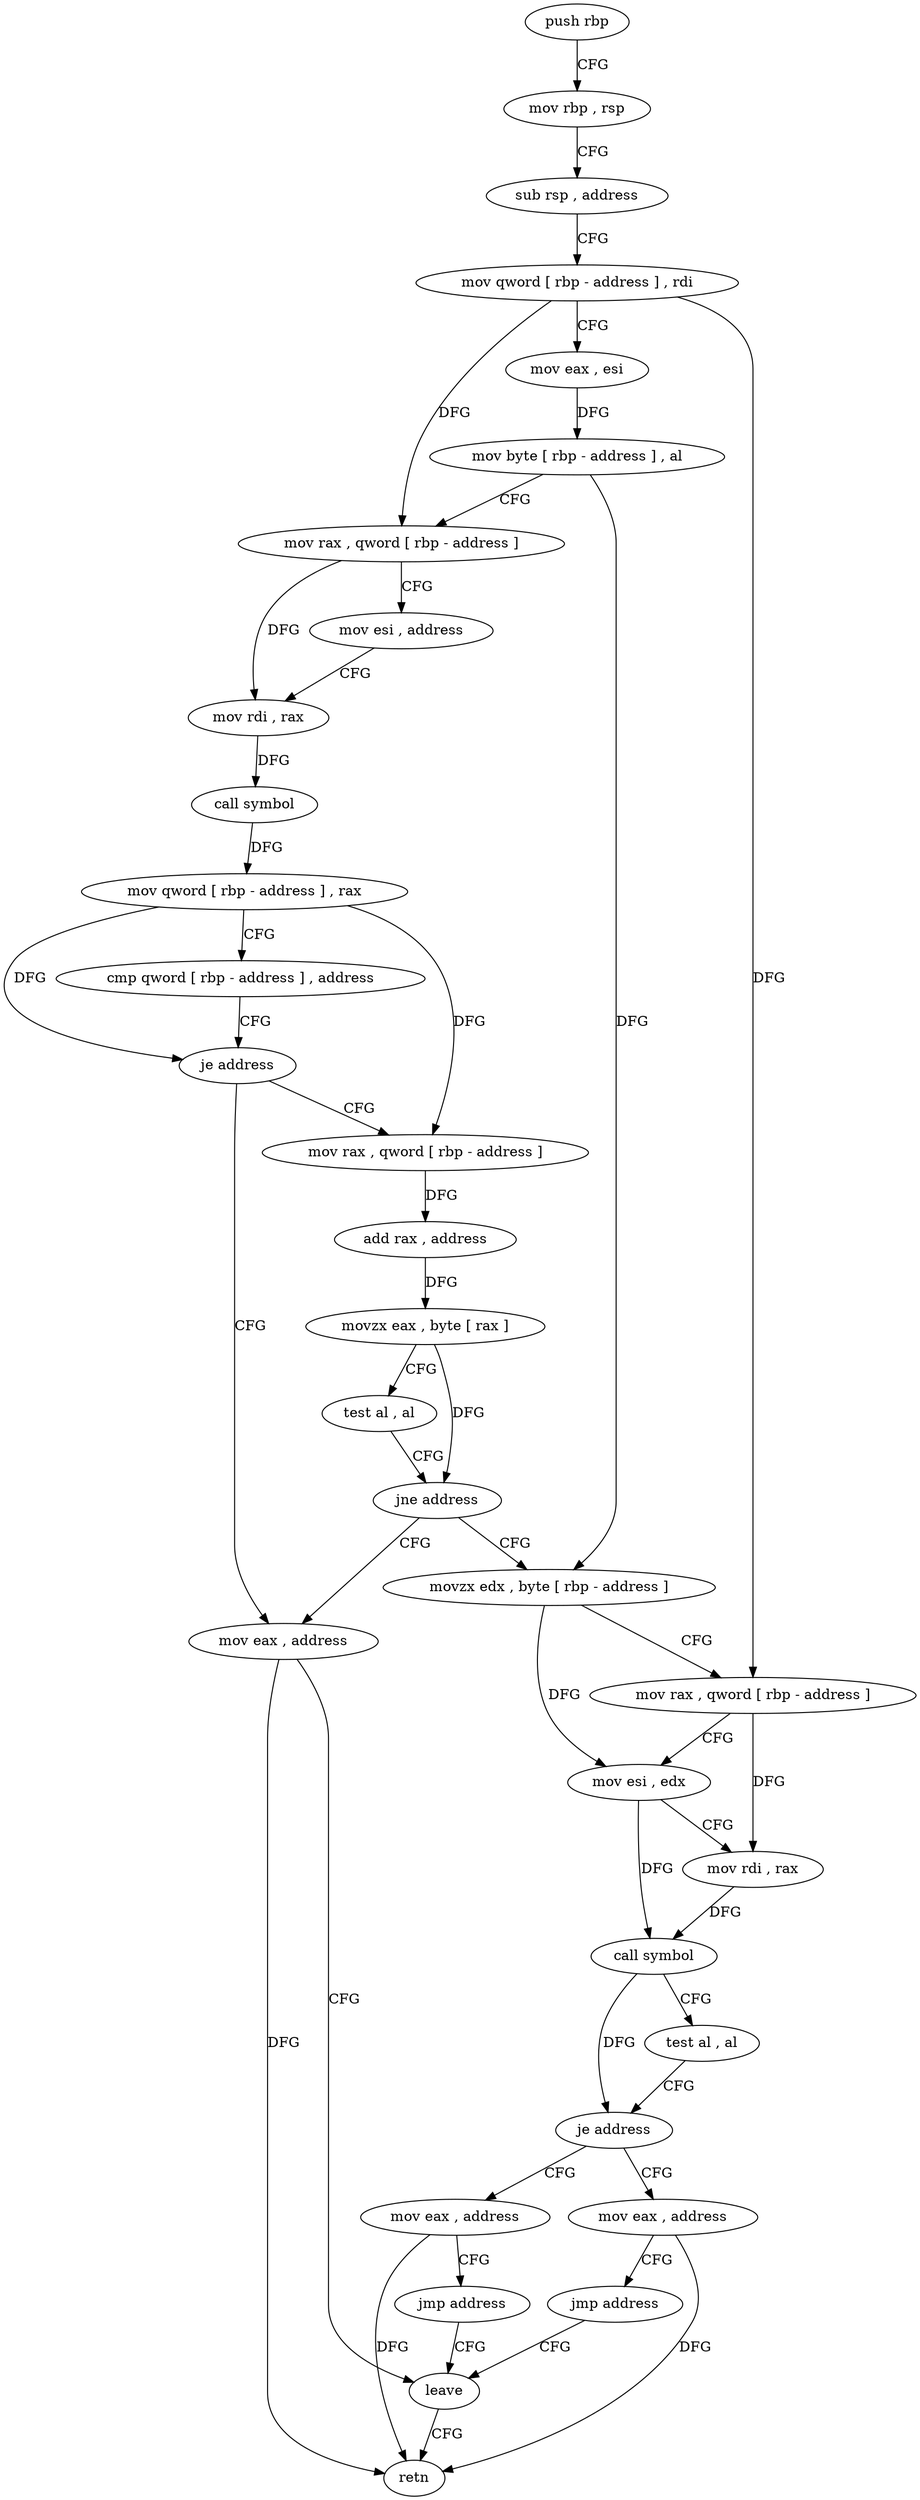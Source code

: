digraph "func" {
"4264742" [label = "push rbp" ]
"4264743" [label = "mov rbp , rsp" ]
"4264746" [label = "sub rsp , address" ]
"4264750" [label = "mov qword [ rbp - address ] , rdi" ]
"4264754" [label = "mov eax , esi" ]
"4264756" [label = "mov byte [ rbp - address ] , al" ]
"4264759" [label = "mov rax , qword [ rbp - address ]" ]
"4264763" [label = "mov esi , address" ]
"4264768" [label = "mov rdi , rax" ]
"4264771" [label = "call symbol" ]
"4264776" [label = "mov qword [ rbp - address ] , rax" ]
"4264780" [label = "cmp qword [ rbp - address ] , address" ]
"4264785" [label = "je address" ]
"4264838" [label = "mov eax , address" ]
"4264787" [label = "mov rax , qword [ rbp - address ]" ]
"4264843" [label = "leave" ]
"4264791" [label = "add rax , address" ]
"4264795" [label = "movzx eax , byte [ rax ]" ]
"4264798" [label = "test al , al" ]
"4264800" [label = "jne address" ]
"4264802" [label = "movzx edx , byte [ rbp - address ]" ]
"4264806" [label = "mov rax , qword [ rbp - address ]" ]
"4264810" [label = "mov esi , edx" ]
"4264812" [label = "mov rdi , rax" ]
"4264815" [label = "call symbol" ]
"4264820" [label = "test al , al" ]
"4264822" [label = "je address" ]
"4264831" [label = "mov eax , address" ]
"4264824" [label = "mov eax , address" ]
"4264836" [label = "jmp address" ]
"4264829" [label = "jmp address" ]
"4264844" [label = "retn" ]
"4264742" -> "4264743" [ label = "CFG" ]
"4264743" -> "4264746" [ label = "CFG" ]
"4264746" -> "4264750" [ label = "CFG" ]
"4264750" -> "4264754" [ label = "CFG" ]
"4264750" -> "4264759" [ label = "DFG" ]
"4264750" -> "4264806" [ label = "DFG" ]
"4264754" -> "4264756" [ label = "DFG" ]
"4264756" -> "4264759" [ label = "CFG" ]
"4264756" -> "4264802" [ label = "DFG" ]
"4264759" -> "4264763" [ label = "CFG" ]
"4264759" -> "4264768" [ label = "DFG" ]
"4264763" -> "4264768" [ label = "CFG" ]
"4264768" -> "4264771" [ label = "DFG" ]
"4264771" -> "4264776" [ label = "DFG" ]
"4264776" -> "4264780" [ label = "CFG" ]
"4264776" -> "4264785" [ label = "DFG" ]
"4264776" -> "4264787" [ label = "DFG" ]
"4264780" -> "4264785" [ label = "CFG" ]
"4264785" -> "4264838" [ label = "CFG" ]
"4264785" -> "4264787" [ label = "CFG" ]
"4264838" -> "4264843" [ label = "CFG" ]
"4264838" -> "4264844" [ label = "DFG" ]
"4264787" -> "4264791" [ label = "DFG" ]
"4264843" -> "4264844" [ label = "CFG" ]
"4264791" -> "4264795" [ label = "DFG" ]
"4264795" -> "4264798" [ label = "CFG" ]
"4264795" -> "4264800" [ label = "DFG" ]
"4264798" -> "4264800" [ label = "CFG" ]
"4264800" -> "4264838" [ label = "CFG" ]
"4264800" -> "4264802" [ label = "CFG" ]
"4264802" -> "4264806" [ label = "CFG" ]
"4264802" -> "4264810" [ label = "DFG" ]
"4264806" -> "4264810" [ label = "CFG" ]
"4264806" -> "4264812" [ label = "DFG" ]
"4264810" -> "4264812" [ label = "CFG" ]
"4264810" -> "4264815" [ label = "DFG" ]
"4264812" -> "4264815" [ label = "DFG" ]
"4264815" -> "4264820" [ label = "CFG" ]
"4264815" -> "4264822" [ label = "DFG" ]
"4264820" -> "4264822" [ label = "CFG" ]
"4264822" -> "4264831" [ label = "CFG" ]
"4264822" -> "4264824" [ label = "CFG" ]
"4264831" -> "4264836" [ label = "CFG" ]
"4264831" -> "4264844" [ label = "DFG" ]
"4264824" -> "4264829" [ label = "CFG" ]
"4264824" -> "4264844" [ label = "DFG" ]
"4264836" -> "4264843" [ label = "CFG" ]
"4264829" -> "4264843" [ label = "CFG" ]
}
